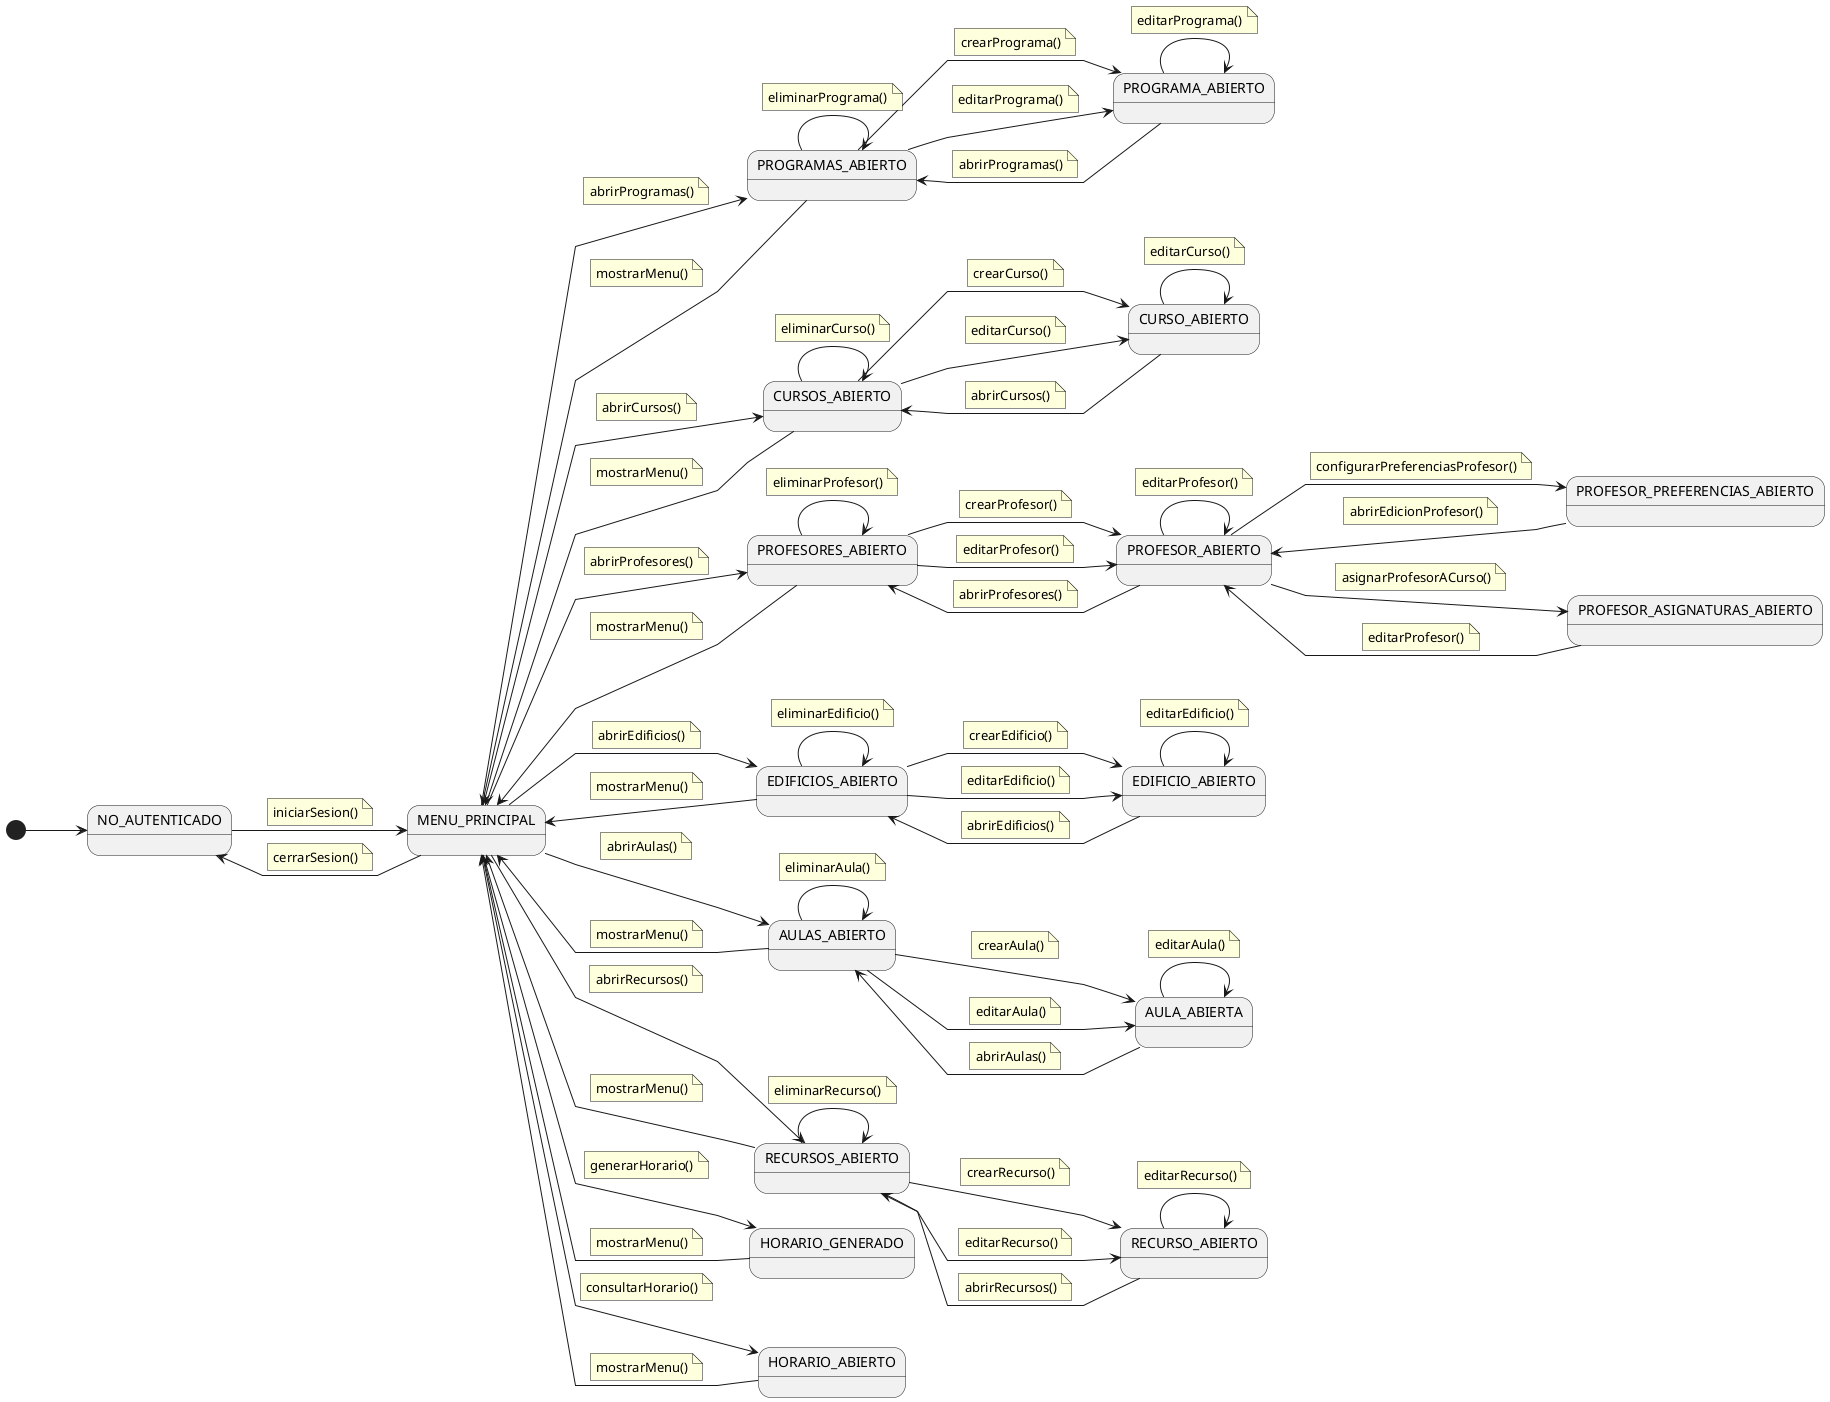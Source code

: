 @startuml diagrama-contexto-administrador

left to right direction
skinparam linetype polyline

state "NO_AUTENTICADO" as NoAuth
state "MENU_PRINCIPAL" as Menu

state "PROGRAMAS_ABIERTO" as ListProgramas
state "PROGRAMA_ABIERTO" as EditPrograma
state "CURSOS_ABIERTO" as ListCursos
state "CURSO_ABIERTO" as EditCurso
state "PROFESORES_ABIERTO" as ListProfesores
state "PROFESOR_ABIERTO" as EditProfesor
state "PROFESOR_PREFERENCIAS_ABIERTO" as EditProfesorPreferencias
state "EDIFICIOS_ABIERTO" as ListEdificios
state "EDIFICIO_ABIERTO" as EditEdificio
state "AULAS_ABIERTO" as ListAulas
state "AULA_ABIERTA" as EditAula
state "RECURSOS_ABIERTO" as ListRecursos
state "RECURSO_ABIERTO" as EditRecurso

state "PROFESOR_ASIGNATURAS_ABIERTO" as Asignaciones
state "HORARIO_GENERADO" as Generacion
state "HORARIO_ABIERTO" as Consulta

[*] --> NoAuth

NoAuth --> Menu
    note on link
        iniciarSesion()
    end note

Menu --> NoAuth
    note on link
        cerrarSesion()
    end note

Menu --> ListProgramas
    note on link
        abrirProgramas()
    end note

Menu --> ListCursos
    note on link
        abrirCursos()
    end note

Menu --> ListProfesores
    note on link
        abrirProfesores()
    end note

Menu --> ListEdificios
    note on link
        abrirEdificios()
    end note

Menu --> ListAulas
    note on link
        abrirAulas()
    end note

Menu --> ListRecursos
    note on link
        abrirRecursos()
    end note

EditProfesor --> Asignaciones
    note on link
        asignarProfesorACurso()
    end note

Asignaciones --> EditProfesor
    note on link
        editarProfesor()
    end note

Menu --> Generacion
    note on link
        generarHorario()
    end note

Menu --> Consulta
    note on link
        consultarHorario()
    end note

ListProgramas --> EditPrograma
    note on link
        crearPrograma()
    end note

ListProgramas --> EditPrograma
    note on link
        editarPrograma()
    end note

ListProgramas --> ListProgramas
    note on link
        eliminarPrograma()
    end note

EditPrograma --> EditPrograma
    note on link
        editarPrograma()
    end note

EditPrograma --> ListProgramas
    note on link
        abrirProgramas()
    end note

ListCursos --> EditCurso
    note on link
        crearCurso()
    end note

ListCursos --> EditCurso
    note on link
        editarCurso()
    end note

ListCursos --> ListCursos
    note on link
        eliminarCurso()
    end note

EditCurso --> EditCurso
    note on link
        editarCurso()
    end note

EditCurso --> ListCursos
    note on link
        abrirCursos()
    end note

ListProfesores --> EditProfesor
    note on link
        crearProfesor()
    end note

ListProfesores --> EditProfesor
    note on link
        editarProfesor()
    end note

ListProfesores --> ListProfesores
    note on link
        eliminarProfesor()
    end note

EditProfesor --> EditProfesor
    note on link
        editarProfesor()
    end note

EditProfesor --> EditProfesorPreferencias
    note on link
        configurarPreferenciasProfesor()
    end note

EditProfesorPreferencias --> EditProfesor
    note on link
        abrirEdicionProfesor()
    end note
    
EditProfesor --> ListProfesores
    note on link
        abrirProfesores()
    end note

ListEdificios --> EditEdificio
    note on link
        crearEdificio()
    end note

ListEdificios --> EditEdificio
    note on link
        editarEdificio()
    end note

ListEdificios --> ListEdificios
    note on link
        eliminarEdificio()
    end note

EditEdificio --> EditEdificio
    note on link
        editarEdificio()
    end note

EditEdificio --> ListEdificios
    note on link
        abrirEdificios()
    end note

ListAulas --> EditAula
    note on link
        crearAula()
    end note

ListAulas --> EditAula
    note on link
        editarAula()
    end note

ListAulas --> ListAulas
    note on link
        eliminarAula()
    end note

EditAula --> EditAula
    note on link
        editarAula()
    end note

EditAula --> ListAulas
    note on link
        abrirAulas()
    end note

ListRecursos --> EditRecurso
    note on link
        crearRecurso()
    end note

ListRecursos --> EditRecurso
    note on link
        editarRecurso()
    end note

ListRecursos --> ListRecursos
    note on link
        eliminarRecurso()
    end note

EditRecurso --> EditRecurso
    note on link
        editarRecurso()
    end note

EditRecurso --> ListRecursos
    note on link
        abrirRecursos()
    end note

ListProgramas --> Menu
    note on link
        mostrarMenu()
    end note

ListCursos --> Menu
    note on link
        mostrarMenu()
    end note

ListProfesores --> Menu
    note on link
        mostrarMenu()
    end note

ListEdificios --> Menu
    note on link
        mostrarMenu()
    end note

ListAulas --> Menu
    note on link
        mostrarMenu()
    end note

ListRecursos --> Menu
    note on link
        mostrarMenu()
    end note



Generacion --> Menu
    note on link
        mostrarMenu()
    end note

Consulta --> Menu
    note on link
        mostrarMenu()
    end note

@enduml